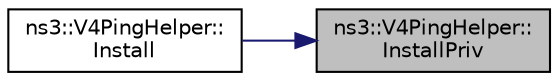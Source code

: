 digraph "ns3::V4PingHelper::InstallPriv"
{
 // LATEX_PDF_SIZE
  edge [fontname="Helvetica",fontsize="10",labelfontname="Helvetica",labelfontsize="10"];
  node [fontname="Helvetica",fontsize="10",shape=record];
  rankdir="RL";
  Node1 [label="ns3::V4PingHelper::\lInstallPriv",height=0.2,width=0.4,color="black", fillcolor="grey75", style="filled", fontcolor="black",tooltip="Do the actual application installation in the node."];
  Node1 -> Node2 [dir="back",color="midnightblue",fontsize="10",style="solid",fontname="Helvetica"];
  Node2 [label="ns3::V4PingHelper::\lInstall",height=0.2,width=0.4,color="black", fillcolor="white", style="filled",URL="$classns3_1_1_v4_ping_helper.html#a9d7971578448476e3e2324148f7dc232",tooltip="Install a Ping application on the provided Node."];
}
